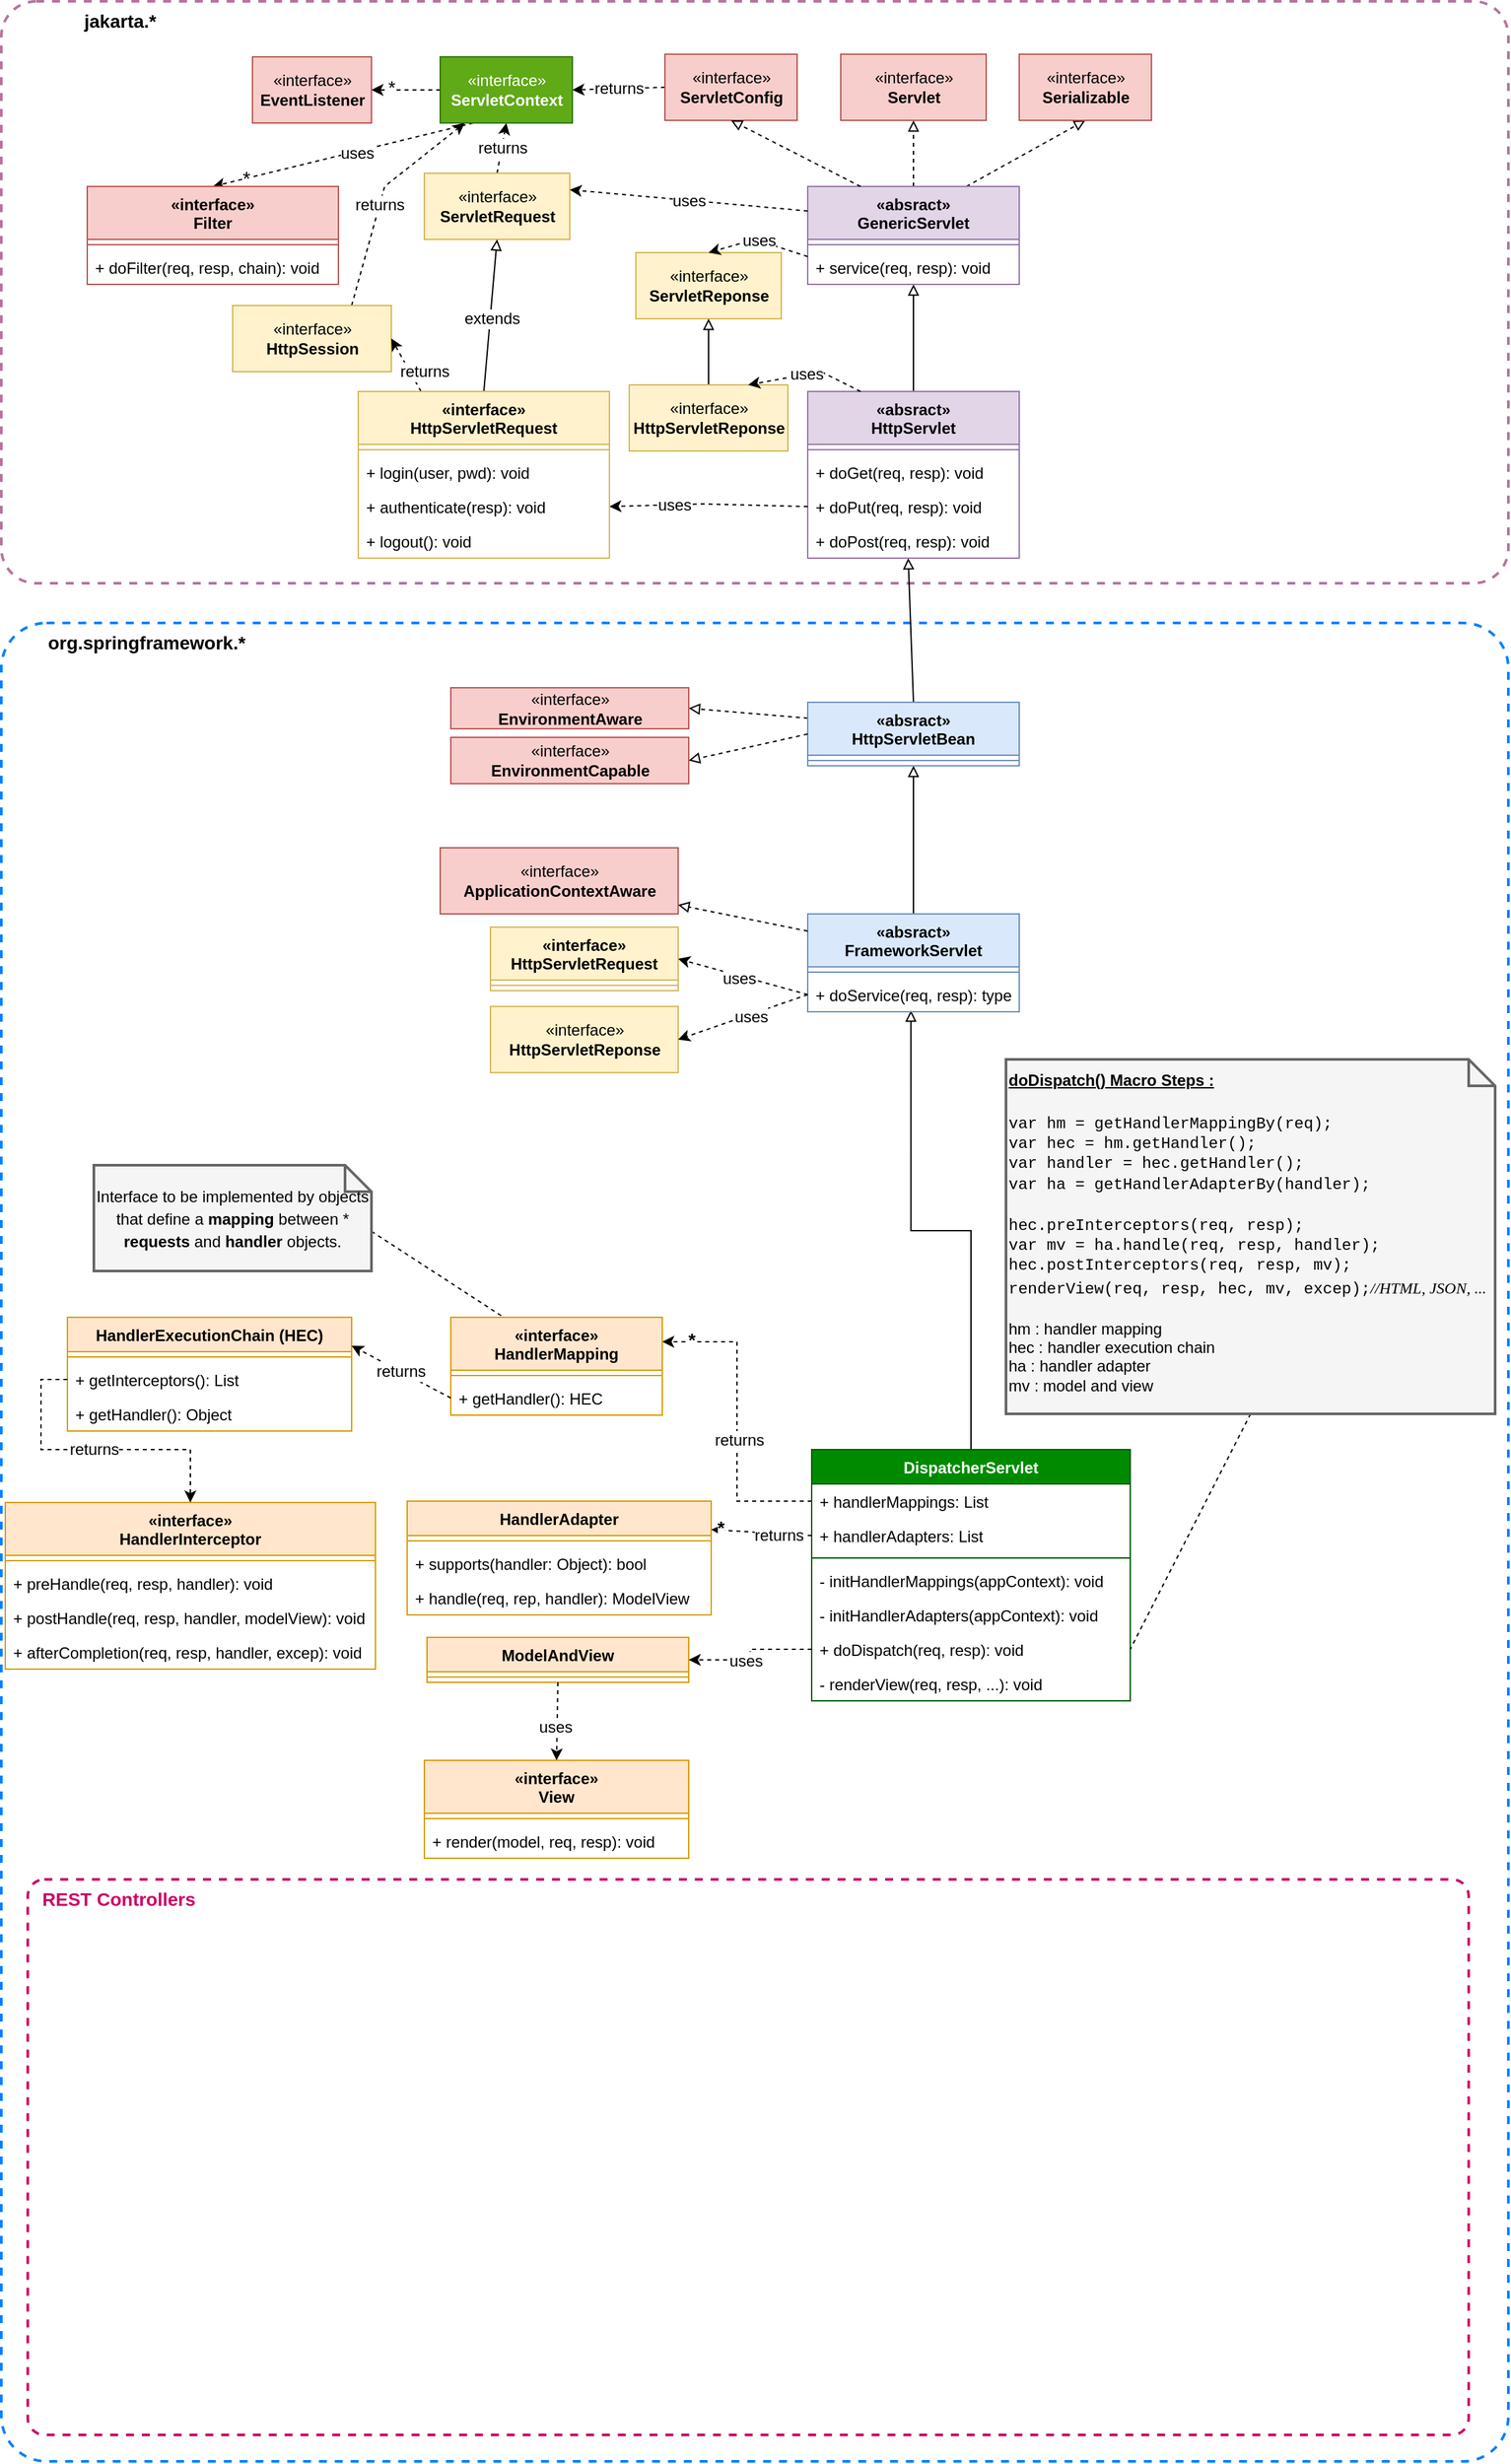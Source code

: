 <mxfile version="20.5.3" type="embed"><diagram id="JSrcArIyG3kDKEfSRT3X" name="Page-1"><mxGraphModel dx="864" dy="543" grid="1" gridSize="10" guides="1" tooltips="1" connect="1" arrows="1" fold="1" page="1" pageScale="1" pageWidth="1200" pageHeight="1920" math="0" shadow="0"><root><mxCell id="0"/><mxCell id="1" parent="0"/><mxCell id="39" value="" style="rounded=1;whiteSpace=wrap;html=1;fillColor=none;dashed=1;strokeWidth=2;strokeColor=#007FFF;arcSize=3;" parent="1" vertex="1"><mxGeometry x="40" y="510" width="1140" height="1390" as="geometry"/></mxCell><mxCell id="146" value="" style="rounded=1;whiteSpace=wrap;html=1;fillColor=none;dashed=1;strokeWidth=2;strokeColor=#CC0066;arcSize=3;" vertex="1" parent="1"><mxGeometry x="60" y="1460" width="1090" height="420" as="geometry"/></mxCell><mxCell id="40" value="" style="rounded=1;whiteSpace=wrap;html=1;fillColor=none;dashed=1;strokeWidth=2;strokeColor=#B5739D;arcSize=6;" parent="1" vertex="1"><mxGeometry x="40" y="40" width="1140" height="440" as="geometry"/></mxCell><mxCell id="29" style="rounded=0;orthogonalLoop=1;jettySize=auto;html=1;exitX=0.5;exitY=0;exitDx=0;exitDy=0;entryX=0.488;entryY=0.962;entryDx=0;entryDy=0;entryPerimeter=0;endArrow=block;endFill=0;edgeStyle=orthogonalEdgeStyle;" parent="1" source="2" target="9" edge="1"><mxGeometry relative="1" as="geometry"/></mxCell><mxCell id="101" style="rounded=0;orthogonalLoop=1;jettySize=auto;html=1;exitX=0;exitY=0.5;exitDx=0;exitDy=0;entryX=1;entryY=0.25;entryDx=0;entryDy=0;edgeStyle=orthogonalEdgeStyle;dashed=1;" edge="1" parent="1" source="127" target="111"><mxGeometry relative="1" as="geometry"/></mxCell><mxCell id="102" value="&lt;b&gt;&lt;font style=&quot;font-size: 14px;&quot;&gt;*&lt;/font&gt;&lt;/b&gt;" style="edgeLabel;html=1;align=center;verticalAlign=middle;resizable=0;points=[];" vertex="1" connectable="0" parent="101"><mxGeometry x="0.813" y="-2" relative="1" as="geometry"><mxPoint as="offset"/></mxGeometry></mxCell><mxCell id="130" value="&lt;font face=&quot;Helvetica&quot;&gt;returns&lt;/font&gt;" style="edgeLabel;html=1;align=center;verticalAlign=middle;resizable=0;points=[];fontSize=12;fontFamily=Courier New;fontColor=#000000;" vertex="1" connectable="0" parent="101"><mxGeometry x="-0.112" relative="1" as="geometry"><mxPoint x="1" y="1" as="offset"/></mxGeometry></mxCell><mxCell id="2" value="DispatcherServlet" style="swimlane;fontStyle=1;align=center;verticalAlign=top;childLayout=stackLayout;horizontal=1;startSize=26;horizontalStack=0;resizeParent=1;resizeParentMax=0;resizeLast=0;collapsible=1;marginBottom=0;fillColor=#008a00;strokeColor=#005700;fontColor=#ffffff;" parent="1" vertex="1"><mxGeometry x="653" y="1135" width="241" height="190" as="geometry"/></mxCell><mxCell id="127" value="+ handlerMappings: List" style="text;strokeColor=none;fillColor=none;align=left;verticalAlign=top;spacingLeft=4;spacingRight=4;overflow=hidden;rotatable=0;points=[[0,0.5],[1,0.5]];portConstraint=eastwest;fontFamily=Helvetica;fontSize=12;fontColor=#000000;" vertex="1" parent="2"><mxGeometry y="26" width="241" height="26" as="geometry"/></mxCell><mxCell id="128" value="+ handlerAdapters: List" style="text;strokeColor=none;fillColor=none;align=left;verticalAlign=top;spacingLeft=4;spacingRight=4;overflow=hidden;rotatable=0;points=[[0,0.5],[1,0.5]];portConstraint=eastwest;fontFamily=Helvetica;fontSize=12;fontColor=#000000;" vertex="1" parent="2"><mxGeometry y="52" width="241" height="26" as="geometry"/></mxCell><mxCell id="4" value="" style="line;strokeWidth=1;fillColor=none;align=left;verticalAlign=middle;spacingTop=-1;spacingLeft=3;spacingRight=3;rotatable=0;labelPosition=right;points=[];portConstraint=eastwest;strokeColor=inherit;" parent="2" vertex="1"><mxGeometry y="78" width="241" height="8" as="geometry"/></mxCell><mxCell id="141" value="- initHandlerMappings(appContext): void" style="text;strokeColor=none;fillColor=none;align=left;verticalAlign=top;spacingLeft=4;spacingRight=4;overflow=hidden;rotatable=0;points=[[0,0.5],[1,0.5]];portConstraint=eastwest;" vertex="1" parent="2"><mxGeometry y="86" width="241" height="26" as="geometry"/></mxCell><mxCell id="142" value="- initHandlerAdapters(appContext): void" style="text;strokeColor=none;fillColor=none;align=left;verticalAlign=top;spacingLeft=4;spacingRight=4;overflow=hidden;rotatable=0;points=[[0,0.5],[1,0.5]];portConstraint=eastwest;" vertex="1" parent="2"><mxGeometry y="112" width="241" height="26" as="geometry"/></mxCell><mxCell id="5" value="+ doDispatch(req, resp): void" style="text;strokeColor=none;fillColor=none;align=left;verticalAlign=top;spacingLeft=4;spacingRight=4;overflow=hidden;rotatable=0;points=[[0,0.5],[1,0.5]];portConstraint=eastwest;" parent="2" vertex="1"><mxGeometry y="138" width="241" height="26" as="geometry"/></mxCell><mxCell id="145" value="- renderView(req, resp, ...): void" style="text;strokeColor=none;fillColor=none;align=left;verticalAlign=top;spacingLeft=4;spacingRight=4;overflow=hidden;rotatable=0;points=[[0,0.5],[1,0.5]];portConstraint=eastwest;" vertex="1" parent="2"><mxGeometry y="164" width="241" height="26" as="geometry"/></mxCell><mxCell id="30" style="edgeStyle=none;rounded=0;orthogonalLoop=1;jettySize=auto;html=1;exitX=0.5;exitY=0;exitDx=0;exitDy=0;entryX=0.5;entryY=1;entryDx=0;entryDy=0;endArrow=block;endFill=0;" parent="1" source="6" target="10" edge="1"><mxGeometry relative="1" as="geometry"><mxPoint x="730" y="627.988" as="targetPoint"/></mxGeometry></mxCell><mxCell id="6" value="«absract»&#10;FrameworkServlet" style="swimlane;fontStyle=1;align=center;verticalAlign=top;childLayout=stackLayout;horizontal=1;startSize=40;horizontalStack=0;resizeParent=1;resizeParentMax=0;resizeLast=0;collapsible=1;marginBottom=0;fillColor=#dae8fc;strokeColor=#6c8ebf;" parent="1" vertex="1"><mxGeometry x="650" y="730" width="160" height="74" as="geometry"/></mxCell><mxCell id="8" value="" style="line;strokeWidth=1;fillColor=none;align=left;verticalAlign=middle;spacingTop=-1;spacingLeft=3;spacingRight=3;rotatable=0;labelPosition=right;points=[];portConstraint=eastwest;strokeColor=inherit;" parent="6" vertex="1"><mxGeometry y="40" width="160" height="8" as="geometry"/></mxCell><mxCell id="9" value="+ doService(req, resp): type" style="text;strokeColor=none;fillColor=none;align=left;verticalAlign=top;spacingLeft=4;spacingRight=4;overflow=hidden;rotatable=0;points=[[0,0.5],[1,0.5]];portConstraint=eastwest;" parent="6" vertex="1"><mxGeometry y="48" width="160" height="26" as="geometry"/></mxCell><mxCell id="31" style="edgeStyle=none;rounded=0;orthogonalLoop=1;jettySize=auto;html=1;exitX=0.5;exitY=0;exitDx=0;exitDy=0;entryX=0.475;entryY=1;entryDx=0;entryDy=0;entryPerimeter=0;endArrow=block;endFill=0;" parent="1" source="10" target="59" edge="1"><mxGeometry relative="1" as="geometry"/></mxCell><mxCell id="36" style="edgeStyle=none;rounded=0;orthogonalLoop=1;jettySize=auto;html=1;exitX=0;exitY=0.25;exitDx=0;exitDy=0;entryX=1;entryY=0.5;entryDx=0;entryDy=0;dashed=1;endArrow=block;endFill=0;" parent="1" source="10" target="20" edge="1"><mxGeometry relative="1" as="geometry"/></mxCell><mxCell id="10" value="«absract»&#10;HttpServletBean" style="swimlane;fontStyle=1;align=center;verticalAlign=top;childLayout=stackLayout;horizontal=1;startSize=40;horizontalStack=0;resizeParent=1;resizeParentMax=0;resizeLast=0;collapsible=1;marginBottom=0;fillColor=#dae8fc;strokeColor=#6c8ebf;" parent="1" vertex="1"><mxGeometry x="650" y="570" width="160" height="48" as="geometry"/></mxCell><mxCell id="12" value="" style="line;strokeWidth=1;fillColor=none;align=left;verticalAlign=middle;spacingTop=-1;spacingLeft=3;spacingRight=3;rotatable=0;labelPosition=right;points=[];portConstraint=eastwest;strokeColor=inherit;" parent="10" vertex="1"><mxGeometry y="40" width="160" height="8" as="geometry"/></mxCell><mxCell id="14" value="«interface»&lt;br&gt;&lt;b&gt;ApplicationContextAware&lt;/b&gt;" style="html=1;fillColor=#f8cecc;strokeColor=#b85450;" parent="1" vertex="1"><mxGeometry x="372" y="680" width="180" height="50" as="geometry"/></mxCell><mxCell id="32" style="edgeStyle=none;rounded=0;orthogonalLoop=1;jettySize=auto;html=1;exitX=0.5;exitY=0;exitDx=0;exitDy=0;endArrow=block;endFill=0;" parent="1" source="15" target="25" edge="1"><mxGeometry relative="1" as="geometry"/></mxCell><mxCell id="15" value="«absract»&#10;HttpServlet" style="swimlane;fontStyle=1;align=center;verticalAlign=top;childLayout=stackLayout;horizontal=1;startSize=40;horizontalStack=0;resizeParent=1;resizeParentMax=0;resizeLast=0;collapsible=1;marginBottom=0;fillColor=#e1d5e7;strokeColor=#9673a6;" parent="1" vertex="1"><mxGeometry x="650" y="335" width="160" height="126" as="geometry"/></mxCell><mxCell id="17" value="" style="line;strokeWidth=1;fillColor=none;align=left;verticalAlign=middle;spacingTop=-1;spacingLeft=3;spacingRight=3;rotatable=0;labelPosition=right;points=[];portConstraint=eastwest;strokeColor=inherit;" parent="15" vertex="1"><mxGeometry y="40" width="160" height="8" as="geometry"/></mxCell><mxCell id="58" value="+ doGet(req, resp): void" style="text;strokeColor=none;fillColor=none;align=left;verticalAlign=top;spacingLeft=4;spacingRight=4;overflow=hidden;rotatable=0;points=[[0,0.5],[1,0.5]];portConstraint=eastwest;" parent="15" vertex="1"><mxGeometry y="48" width="160" height="26" as="geometry"/></mxCell><mxCell id="18" value="+ doPut(req, resp): void" style="text;strokeColor=none;fillColor=none;align=left;verticalAlign=top;spacingLeft=4;spacingRight=4;overflow=hidden;rotatable=0;points=[[0,0.5],[1,0.5]];portConstraint=eastwest;" parent="15" vertex="1"><mxGeometry y="74" width="160" height="26" as="geometry"/></mxCell><mxCell id="59" value="+ doPost(req, resp): void" style="text;strokeColor=none;fillColor=none;align=left;verticalAlign=top;spacingLeft=4;spacingRight=4;overflow=hidden;rotatable=0;points=[[0,0.5],[1,0.5]];portConstraint=eastwest;" parent="15" vertex="1"><mxGeometry y="100" width="160" height="26" as="geometry"/></mxCell><mxCell id="19" value="«interface»&lt;br&gt;&lt;b&gt;EnvironmentCapable&lt;/b&gt;" style="html=1;fillColor=#f8cecc;strokeColor=#b85450;" parent="1" vertex="1"><mxGeometry x="380" y="596.5" width="180" height="35" as="geometry"/></mxCell><mxCell id="20" value="«interface»&lt;br&gt;&lt;b&gt;EnvironmentAware&lt;/b&gt;" style="html=1;fillColor=#f8cecc;strokeColor=#b85450;" parent="1" vertex="1"><mxGeometry x="380" y="559" width="180" height="31" as="geometry"/></mxCell><mxCell id="33" style="edgeStyle=none;rounded=0;orthogonalLoop=1;jettySize=auto;html=1;exitX=0.5;exitY=0;exitDx=0;exitDy=0;entryX=0.5;entryY=1;entryDx=0;entryDy=0;endArrow=block;endFill=0;dashed=1;" parent="1" source="22" target="26" edge="1"><mxGeometry relative="1" as="geometry"/></mxCell><mxCell id="34" style="edgeStyle=none;rounded=0;orthogonalLoop=1;jettySize=auto;html=1;exitX=0.75;exitY=0;exitDx=0;exitDy=0;entryX=0.5;entryY=1;entryDx=0;entryDy=0;dashed=1;endArrow=block;endFill=0;" parent="1" source="22" target="28" edge="1"><mxGeometry relative="1" as="geometry"/></mxCell><mxCell id="22" value="«absract»&#10;GenericServlet" style="swimlane;fontStyle=1;align=center;verticalAlign=top;childLayout=stackLayout;horizontal=1;startSize=40;horizontalStack=0;resizeParent=1;resizeParentMax=0;resizeLast=0;collapsible=1;marginBottom=0;fillColor=#e1d5e7;strokeColor=#9673a6;" parent="1" vertex="1"><mxGeometry x="650" y="180" width="160" height="74" as="geometry"/></mxCell><mxCell id="24" value="" style="line;strokeWidth=1;fillColor=none;align=left;verticalAlign=middle;spacingTop=-1;spacingLeft=3;spacingRight=3;rotatable=0;labelPosition=right;points=[];portConstraint=eastwest;strokeColor=inherit;" parent="22" vertex="1"><mxGeometry y="40" width="160" height="8" as="geometry"/></mxCell><mxCell id="25" value="+ service(req, resp): void" style="text;strokeColor=none;fillColor=none;align=left;verticalAlign=top;spacingLeft=4;spacingRight=4;overflow=hidden;rotatable=0;points=[[0,0.5],[1,0.5]];portConstraint=eastwest;" parent="22" vertex="1"><mxGeometry y="48" width="160" height="26" as="geometry"/></mxCell><mxCell id="26" value="«interface»&lt;br&gt;&lt;b&gt;Servlet&lt;/b&gt;" style="html=1;fillColor=#f8cecc;strokeColor=#b85450;" parent="1" vertex="1"><mxGeometry x="675" y="80" width="110" height="50" as="geometry"/></mxCell><mxCell id="61" value="returns" style="edgeStyle=none;rounded=0;orthogonalLoop=1;jettySize=auto;html=1;exitX=0;exitY=0.5;exitDx=0;exitDy=0;entryX=1;entryY=0.5;entryDx=0;entryDy=0;dashed=1;fontSize=12;endArrow=classic;endFill=1;" parent="1" source="27" target="60" edge="1"><mxGeometry relative="1" as="geometry"/></mxCell><mxCell id="27" value="«interface»&lt;br&gt;&lt;b&gt;ServletConfig&lt;/b&gt;" style="html=1;fillColor=#f8cecc;strokeColor=#b85450;" parent="1" vertex="1"><mxGeometry x="542" y="80" width="100" height="50" as="geometry"/></mxCell><mxCell id="28" value="«interface»&lt;br&gt;&lt;b&gt;Serializable&lt;/b&gt;" style="html=1;fillColor=#f8cecc;strokeColor=#b85450;" parent="1" vertex="1"><mxGeometry x="810" y="80" width="100" height="50" as="geometry"/></mxCell><mxCell id="35" style="edgeStyle=none;rounded=0;orthogonalLoop=1;jettySize=auto;html=1;exitX=0.25;exitY=0;exitDx=0;exitDy=0;entryX=0.5;entryY=1;entryDx=0;entryDy=0;dashed=1;endArrow=block;endFill=0;" parent="1" source="22" target="27" edge="1"><mxGeometry relative="1" as="geometry"/></mxCell><mxCell id="37" style="edgeStyle=none;rounded=0;orthogonalLoop=1;jettySize=auto;html=1;exitX=0;exitY=0.5;exitDx=0;exitDy=0;entryX=1;entryY=0.5;entryDx=0;entryDy=0;dashed=1;endArrow=block;endFill=0;" parent="1" source="10" target="19" edge="1"><mxGeometry relative="1" as="geometry"><mxPoint x="650" y="614" as="sourcePoint"/></mxGeometry></mxCell><mxCell id="38" style="edgeStyle=none;rounded=0;orthogonalLoop=1;jettySize=auto;html=1;exitX=0;exitY=0.5;exitDx=0;exitDy=0;dashed=1;endArrow=block;endFill=0;" parent="1" target="14" edge="1"><mxGeometry relative="1" as="geometry"><mxPoint x="650" y="743" as="sourcePoint"/></mxGeometry></mxCell><mxCell id="41" value="jakarta.*" style="text;html=1;strokeColor=none;fillColor=none;align=center;verticalAlign=middle;whiteSpace=wrap;rounded=0;dashed=1;strokeWidth=2;fontStyle=1;fontSize=14;" parent="1" vertex="1"><mxGeometry x="90" y="40" width="80" height="30" as="geometry"/></mxCell><mxCell id="42" value="org.springframework.*" style="text;html=1;strokeColor=none;fillColor=none;align=center;verticalAlign=middle;whiteSpace=wrap;rounded=0;dashed=1;strokeWidth=2;fontStyle=1;fontSize=14;" parent="1" vertex="1"><mxGeometry x="60" y="510" width="180" height="30" as="geometry"/></mxCell><mxCell id="62" value="returns" style="edgeStyle=none;rounded=0;orthogonalLoop=1;jettySize=auto;html=1;exitX=0.5;exitY=0;exitDx=0;exitDy=0;entryX=0.5;entryY=1;entryDx=0;entryDy=0;dashed=1;fontSize=12;endArrow=classic;endFill=1;" parent="1" source="44" target="60" edge="1"><mxGeometry relative="1" as="geometry"/></mxCell><mxCell id="44" value="«interface»&lt;br&gt;&lt;b&gt;ServletRequest&lt;/b&gt;" style="html=1;fillColor=#fff2cc;strokeColor=#d6b656;" parent="1" vertex="1"><mxGeometry x="360" y="170" width="110" height="50" as="geometry"/></mxCell><mxCell id="45" value="«interface»&lt;br&gt;&lt;b&gt;ServletReponse&lt;/b&gt;" style="html=1;fillColor=#fff2cc;strokeColor=#d6b656;" parent="1" vertex="1"><mxGeometry x="520" y="230" width="110" height="50" as="geometry"/></mxCell><mxCell id="49" style="edgeStyle=none;rounded=0;orthogonalLoop=1;jettySize=auto;html=1;entryX=0.5;entryY=1;entryDx=0;entryDy=0;fontSize=14;endArrow=block;endFill=0;exitX=0.5;exitY=0;exitDx=0;exitDy=0;" parent="1" source="75" target="44" edge="1"><mxGeometry relative="1" as="geometry"/></mxCell><mxCell id="55" value="extends" style="edgeLabel;html=1;align=center;verticalAlign=middle;resizable=0;points=[];fontSize=12;" parent="49" vertex="1" connectable="0"><mxGeometry x="-0.037" y="-1" relative="1" as="geometry"><mxPoint as="offset"/></mxGeometry></mxCell><mxCell id="48" style="edgeStyle=none;rounded=0;orthogonalLoop=1;jettySize=auto;html=1;entryX=0.5;entryY=1;entryDx=0;entryDy=0;fontSize=14;endArrow=block;endFill=0;" parent="1" source="47" target="45" edge="1"><mxGeometry relative="1" as="geometry"/></mxCell><mxCell id="47" value="«interface»&lt;br&gt;&lt;b&gt;HttpServletReponse&lt;/b&gt;" style="html=1;fillColor=#fff2cc;strokeColor=#d6b656;" parent="1" vertex="1"><mxGeometry x="515" y="330" width="120" height="50" as="geometry"/></mxCell><mxCell id="50" value="&lt;font style=&quot;font-size: 12px;&quot;&gt;uses&lt;/font&gt;" style="edgeStyle=none;rounded=0;orthogonalLoop=1;jettySize=auto;html=1;exitX=0;exitY=0.25;exitDx=0;exitDy=0;entryX=1;entryY=0.25;entryDx=0;entryDy=0;fontSize=14;endArrow=classic;endFill=1;dashed=1;" parent="1" source="22" target="44" edge="1"><mxGeometry relative="1" as="geometry"/></mxCell><mxCell id="51" value="uses" style="edgeStyle=none;rounded=0;orthogonalLoop=1;jettySize=auto;html=1;exitX=0;exitY=0.5;exitDx=0;exitDy=0;entryX=0.5;entryY=0;entryDx=0;entryDy=0;dashed=1;fontSize=12;endArrow=classic;endFill=1;" parent="1" target="45" edge="1"><mxGeometry relative="1" as="geometry"><mxPoint x="650" y="233" as="sourcePoint"/><Array as="points"><mxPoint x="610" y="220"/></Array></mxGeometry></mxCell><mxCell id="52" value="uses" style="edgeStyle=none;rounded=0;orthogonalLoop=1;jettySize=auto;html=1;exitX=0.25;exitY=0;exitDx=0;exitDy=0;entryX=0.75;entryY=0;entryDx=0;entryDy=0;dashed=1;fontSize=12;endArrow=classic;endFill=1;" parent="1" source="15" target="47" edge="1"><mxGeometry relative="1" as="geometry"><Array as="points"><mxPoint x="660" y="320"/></Array></mxGeometry></mxCell><mxCell id="53" style="edgeStyle=none;rounded=0;orthogonalLoop=1;jettySize=auto;html=1;exitX=0;exitY=0.5;exitDx=0;exitDy=0;entryX=1;entryY=0.5;entryDx=0;entryDy=0;dashed=1;fontSize=12;endArrow=classic;endFill=1;" parent="1" source="18" target="77" edge="1"><mxGeometry relative="1" as="geometry"><Array as="points"><mxPoint x="570" y="420"/></Array></mxGeometry></mxCell><mxCell id="54" value="uses" style="edgeLabel;html=1;align=center;verticalAlign=middle;resizable=0;points=[];fontSize=12;" parent="53" vertex="1" connectable="0"><mxGeometry x="0.352" relative="1" as="geometry"><mxPoint as="offset"/></mxGeometry></mxCell><mxCell id="64" style="edgeStyle=none;rounded=0;orthogonalLoop=1;jettySize=auto;html=1;exitX=0;exitY=0.5;exitDx=0;exitDy=0;entryX=1;entryY=0.5;entryDx=0;entryDy=0;dashed=1;fontSize=12;endArrow=classic;endFill=1;" parent="1" source="60" target="63" edge="1"><mxGeometry relative="1" as="geometry"/></mxCell><mxCell id="69" value="*" style="edgeLabel;html=1;align=center;verticalAlign=middle;resizable=0;points=[];fontSize=14;" parent="64" vertex="1" connectable="0"><mxGeometry x="-0.115" y="-1" relative="1" as="geometry"><mxPoint x="-14" y="-1" as="offset"/></mxGeometry></mxCell><mxCell id="68" style="edgeStyle=none;rounded=0;orthogonalLoop=1;jettySize=auto;html=1;exitX=0.25;exitY=1;exitDx=0;exitDy=0;entryX=0.5;entryY=0;entryDx=0;entryDy=0;dashed=1;fontSize=12;endArrow=classic;endFill=1;" parent="1" source="60" target="65" edge="1"><mxGeometry relative="1" as="geometry"/></mxCell><mxCell id="70" value="uses" style="edgeLabel;html=1;align=center;verticalAlign=middle;resizable=0;points=[];fontSize=12;" parent="68" vertex="1" connectable="0"><mxGeometry x="-0.102" y="2" relative="1" as="geometry"><mxPoint y="-1" as="offset"/></mxGeometry></mxCell><mxCell id="71" value="*" style="edgeLabel;html=1;align=center;verticalAlign=middle;resizable=0;points=[];fontSize=15;" parent="68" vertex="1" connectable="0"><mxGeometry x="0.75" y="-1" relative="1" as="geometry"><mxPoint as="offset"/></mxGeometry></mxCell><mxCell id="60" value="«interface»&lt;br&gt;&lt;b&gt;ServletContext&lt;/b&gt;" style="html=1;fillColor=#60a917;strokeColor=#2D7600;fontColor=#ffffff;" parent="1" vertex="1"><mxGeometry x="372" y="82" width="100" height="50" as="geometry"/></mxCell><mxCell id="63" value="«interface»&lt;br&gt;&lt;b&gt;EventListener&lt;/b&gt;" style="html=1;fillColor=#f8cecc;strokeColor=#b85450;" parent="1" vertex="1"><mxGeometry x="230" y="82" width="90" height="50" as="geometry"/></mxCell><mxCell id="65" value="«interface»&#10;Filter" style="swimlane;fontStyle=1;align=center;verticalAlign=top;childLayout=stackLayout;horizontal=1;startSize=40;horizontalStack=0;resizeParent=1;resizeParentMax=0;resizeLast=0;collapsible=1;marginBottom=0;fillColor=#f8cecc;strokeColor=#b85450;" parent="1" vertex="1"><mxGeometry x="105" y="180" width="190" height="74" as="geometry"/></mxCell><mxCell id="66" value="" style="line;strokeWidth=1;fillColor=none;align=left;verticalAlign=middle;spacingTop=-1;spacingLeft=3;spacingRight=3;rotatable=0;labelPosition=right;points=[];portConstraint=eastwest;strokeColor=inherit;" parent="65" vertex="1"><mxGeometry y="40" width="190" height="8" as="geometry"/></mxCell><mxCell id="67" value="+ doFilter(req, resp, chain): void" style="text;strokeColor=none;fillColor=none;align=left;verticalAlign=top;spacingLeft=4;spacingRight=4;overflow=hidden;rotatable=0;points=[[0,0.5],[1,0.5]];portConstraint=eastwest;" parent="65" vertex="1"><mxGeometry y="48" width="190" height="26" as="geometry"/></mxCell><mxCell id="81" style="edgeStyle=none;rounded=0;orthogonalLoop=1;jettySize=auto;html=1;exitX=0.75;exitY=0;exitDx=0;exitDy=0;dashed=1;fontSize=12;endArrow=classic;endFill=1;" parent="1" source="73" target="60" edge="1"><mxGeometry relative="1" as="geometry"><Array as="points"><mxPoint x="330" y="180"/></Array></mxGeometry></mxCell><mxCell id="82" value="returns" style="edgeLabel;html=1;align=center;verticalAlign=middle;resizable=0;points=[];fontSize=12;" parent="81" vertex="1" connectable="0"><mxGeometry x="-0.076" relative="1" as="geometry"><mxPoint as="offset"/></mxGeometry></mxCell><mxCell id="73" value="«interface»&lt;br&gt;&lt;b&gt;HttpSession&lt;/b&gt;" style="html=1;fillColor=#fff2cc;strokeColor=#d6b656;" parent="1" vertex="1"><mxGeometry x="215" y="270" width="120" height="50" as="geometry"/></mxCell><mxCell id="80" style="edgeStyle=none;rounded=0;orthogonalLoop=1;jettySize=auto;html=1;exitX=0.25;exitY=0;exitDx=0;exitDy=0;entryX=1;entryY=0.5;entryDx=0;entryDy=0;dashed=1;fontSize=12;endArrow=classic;endFill=1;" parent="1" source="75" target="73" edge="1"><mxGeometry relative="1" as="geometry"/></mxCell><mxCell id="83" value="returns" style="edgeLabel;html=1;align=center;verticalAlign=middle;resizable=0;points=[];fontSize=12;" parent="80" vertex="1" connectable="0"><mxGeometry x="-0.092" relative="1" as="geometry"><mxPoint x="13" y="3" as="offset"/></mxGeometry></mxCell><mxCell id="75" value="«interface»&#10;HttpServletRequest" style="swimlane;fontStyle=1;align=center;verticalAlign=top;childLayout=stackLayout;horizontal=1;startSize=40;horizontalStack=0;resizeParent=1;resizeParentMax=0;resizeLast=0;collapsible=1;marginBottom=0;fillColor=#fff2cc;strokeColor=#d6b656;" parent="1" vertex="1"><mxGeometry x="310" y="335" width="190" height="126" as="geometry"/></mxCell><mxCell id="76" value="" style="line;strokeWidth=1;fillColor=none;align=left;verticalAlign=middle;spacingTop=-1;spacingLeft=3;spacingRight=3;rotatable=0;labelPosition=right;points=[];portConstraint=eastwest;strokeColor=inherit;" parent="75" vertex="1"><mxGeometry y="40" width="190" height="8" as="geometry"/></mxCell><mxCell id="78" value="+ login(user, pwd): void" style="text;strokeColor=none;fillColor=none;align=left;verticalAlign=top;spacingLeft=4;spacingRight=4;overflow=hidden;rotatable=0;points=[[0,0.5],[1,0.5]];portConstraint=eastwest;" parent="75" vertex="1"><mxGeometry y="48" width="190" height="26" as="geometry"/></mxCell><mxCell id="77" value="+ authenticate(resp): void" style="text;strokeColor=none;fillColor=none;align=left;verticalAlign=top;spacingLeft=4;spacingRight=4;overflow=hidden;rotatable=0;points=[[0,0.5],[1,0.5]];portConstraint=eastwest;" parent="75" vertex="1"><mxGeometry y="74" width="190" height="26" as="geometry"/></mxCell><mxCell id="79" value="+ logout(): void" style="text;strokeColor=none;fillColor=none;align=left;verticalAlign=top;spacingLeft=4;spacingRight=4;overflow=hidden;rotatable=0;points=[[0,0.5],[1,0.5]];portConstraint=eastwest;" parent="75" vertex="1"><mxGeometry y="100" width="190" height="26" as="geometry"/></mxCell><mxCell id="84" value="«interface»&lt;br&gt;&lt;b&gt;HttpServletReponse&lt;/b&gt;" style="html=1;fillColor=#fff2cc;strokeColor=#d6b656;" parent="1" vertex="1"><mxGeometry x="410" y="800" width="142" height="50" as="geometry"/></mxCell><mxCell id="85" value="«interface»&#10;HttpServletRequest" style="swimlane;fontStyle=1;align=center;verticalAlign=top;childLayout=stackLayout;horizontal=1;startSize=40;horizontalStack=0;resizeParent=1;resizeParentMax=0;resizeLast=0;collapsible=1;marginBottom=0;fillColor=#fff2cc;strokeColor=#d6b656;" parent="1" vertex="1"><mxGeometry x="410" y="740" width="142" height="48" as="geometry"/></mxCell><mxCell id="86" value="" style="line;strokeWidth=1;fillColor=none;align=left;verticalAlign=middle;spacingTop=-1;spacingLeft=3;spacingRight=3;rotatable=0;labelPosition=right;points=[];portConstraint=eastwest;strokeColor=inherit;" parent="85" vertex="1"><mxGeometry y="40" width="142" height="8" as="geometry"/></mxCell><mxCell id="90" style="edgeStyle=none;rounded=0;orthogonalLoop=1;jettySize=auto;html=1;exitX=0;exitY=0.5;exitDx=0;exitDy=0;entryX=1;entryY=0.5;entryDx=0;entryDy=0;dashed=1;fontSize=15;endArrow=classic;endFill=1;" parent="1" source="9" target="85" edge="1"><mxGeometry relative="1" as="geometry"/></mxCell><mxCell id="92" value="&lt;font style=&quot;font-size: 12px;&quot;&gt;uses&lt;/font&gt;" style="edgeLabel;html=1;align=center;verticalAlign=middle;resizable=0;points=[];fontSize=15;" parent="90" vertex="1" connectable="0"><mxGeometry x="0.059" relative="1" as="geometry"><mxPoint as="offset"/></mxGeometry></mxCell><mxCell id="91" style="edgeStyle=none;rounded=0;orthogonalLoop=1;jettySize=auto;html=1;exitX=0;exitY=0.5;exitDx=0;exitDy=0;entryX=1;entryY=0.5;entryDx=0;entryDy=0;dashed=1;fontSize=15;endArrow=classic;endFill=1;" parent="1" source="9" target="84" edge="1"><mxGeometry relative="1" as="geometry"/></mxCell><mxCell id="93" value="uses" style="edgeLabel;html=1;align=center;verticalAlign=middle;resizable=0;points=[];fontSize=12;" parent="91" vertex="1" connectable="0"><mxGeometry x="-0.109" y="2" relative="1" as="geometry"><mxPoint as="offset"/></mxGeometry></mxCell><mxCell id="94" value="HandlerExecutionChain (HEC)" style="swimlane;fontStyle=1;align=center;verticalAlign=top;childLayout=stackLayout;horizontal=1;startSize=26;horizontalStack=0;resizeParent=1;resizeParentMax=0;resizeLast=0;collapsible=1;marginBottom=0;fillColor=#ffe6cc;strokeColor=#d79b00;" parent="1" vertex="1"><mxGeometry x="90" y="1035" width="215" height="86" as="geometry"/></mxCell><mxCell id="96" value="" style="line;strokeWidth=1;fillColor=none;align=left;verticalAlign=middle;spacingTop=-1;spacingLeft=3;spacingRight=3;rotatable=0;labelPosition=right;points=[];portConstraint=eastwest;strokeColor=inherit;" parent="94" vertex="1"><mxGeometry y="26" width="215" height="8" as="geometry"/></mxCell><mxCell id="97" value="+ getInterceptors(): List" style="text;strokeColor=none;fillColor=none;align=left;verticalAlign=top;spacingLeft=4;spacingRight=4;overflow=hidden;rotatable=0;points=[[0,0.5],[1,0.5]];portConstraint=eastwest;" parent="94" vertex="1"><mxGeometry y="34" width="215" height="26" as="geometry"/></mxCell><mxCell id="119" value="+ getHandler(): Object" style="text;strokeColor=none;fillColor=none;align=left;verticalAlign=top;spacingLeft=4;spacingRight=4;overflow=hidden;rotatable=0;points=[[0,0.5],[1,0.5]];portConstraint=eastwest;" vertex="1" parent="94"><mxGeometry y="60" width="215" height="26" as="geometry"/></mxCell><mxCell id="98" value="HandlerAdapter" style="swimlane;fontStyle=1;align=center;verticalAlign=top;childLayout=stackLayout;horizontal=1;startSize=26;horizontalStack=0;resizeParent=1;resizeParentMax=0;resizeLast=0;collapsible=1;marginBottom=0;fillColor=#ffe6cc;strokeColor=#d79b00;" parent="1" vertex="1"><mxGeometry x="347" y="1174" width="230" height="86" as="geometry"/></mxCell><mxCell id="99" value="" style="line;strokeWidth=1;fillColor=none;align=left;verticalAlign=middle;spacingTop=-1;spacingLeft=3;spacingRight=3;rotatable=0;labelPosition=right;points=[];portConstraint=eastwest;strokeColor=inherit;" parent="98" vertex="1"><mxGeometry y="26" width="230" height="8" as="geometry"/></mxCell><mxCell id="100" value="+ supports(handler: Object): bool" style="text;strokeColor=none;fillColor=none;align=left;verticalAlign=top;spacingLeft=4;spacingRight=4;overflow=hidden;rotatable=0;points=[[0,0.5],[1,0.5]];portConstraint=eastwest;" parent="98" vertex="1"><mxGeometry y="34" width="230" height="26" as="geometry"/></mxCell><mxCell id="144" value="+ handle(req, rep, handler): ModelView" style="text;strokeColor=none;fillColor=none;align=left;verticalAlign=top;spacingLeft=4;spacingRight=4;overflow=hidden;rotatable=0;points=[[0,0.5],[1,0.5]];portConstraint=eastwest;" vertex="1" parent="98"><mxGeometry y="60" width="230" height="26" as="geometry"/></mxCell><mxCell id="103" style="rounded=0;orthogonalLoop=1;jettySize=auto;html=1;exitX=0;exitY=0.5;exitDx=0;exitDy=0;entryX=1;entryY=0.25;entryDx=0;entryDy=0;dashed=1;" edge="1" parent="1" source="128" target="98"><mxGeometry relative="1" as="geometry"><mxPoint x="649" y="1025" as="sourcePoint"/><mxPoint x="420" y="969" as="targetPoint"/></mxGeometry></mxCell><mxCell id="104" value="&lt;b&gt;&lt;font style=&quot;font-size: 14px;&quot;&gt;*&lt;/font&gt;&lt;/b&gt;" style="edgeLabel;html=1;align=center;verticalAlign=middle;resizable=0;points=[];" vertex="1" connectable="0" parent="103"><mxGeometry x="0.813" y="-2" relative="1" as="geometry"><mxPoint as="offset"/></mxGeometry></mxCell><mxCell id="124" value="returns" style="edgeLabel;html=1;align=center;verticalAlign=middle;resizable=0;points=[];fontSize=12;fontColor=#000000;" vertex="1" connectable="0" parent="103"><mxGeometry x="-0.342" y="1" relative="1" as="geometry"><mxPoint as="offset"/></mxGeometry></mxCell><mxCell id="107" value="«interface»&#10;HandlerInterceptor" style="swimlane;fontStyle=1;align=center;verticalAlign=top;childLayout=stackLayout;horizontal=1;startSize=40;horizontalStack=0;resizeParent=1;resizeParentMax=0;resizeLast=0;collapsible=1;marginBottom=0;fillColor=#ffe6cc;strokeColor=#d79b00;" vertex="1" parent="1"><mxGeometry x="43" y="1175" width="280" height="126" as="geometry"/></mxCell><mxCell id="108" value="" style="line;strokeWidth=1;fillColor=none;align=left;verticalAlign=middle;spacingTop=-1;spacingLeft=3;spacingRight=3;rotatable=0;labelPosition=right;points=[];portConstraint=eastwest;strokeColor=inherit;" vertex="1" parent="107"><mxGeometry y="40" width="280" height="8" as="geometry"/></mxCell><mxCell id="109" value="+ preHandle(req, resp, handler): void" style="text;strokeColor=none;fillColor=none;align=left;verticalAlign=top;spacingLeft=4;spacingRight=4;overflow=hidden;rotatable=0;points=[[0,0.5],[1,0.5]];portConstraint=eastwest;" vertex="1" parent="107"><mxGeometry y="48" width="280" height="26" as="geometry"/></mxCell><mxCell id="121" value="+ postHandle(req, resp, handler, modelView): void" style="text;strokeColor=none;fillColor=none;align=left;verticalAlign=top;spacingLeft=4;spacingRight=4;overflow=hidden;rotatable=0;points=[[0,0.5],[1,0.5]];portConstraint=eastwest;" vertex="1" parent="107"><mxGeometry y="74" width="280" height="26" as="geometry"/></mxCell><mxCell id="122" value="+ afterCompletion(req, resp, handler, excep): void" style="text;strokeColor=none;fillColor=none;align=left;verticalAlign=top;spacingLeft=4;spacingRight=4;overflow=hidden;rotatable=0;points=[[0,0.5],[1,0.5]];portConstraint=eastwest;" vertex="1" parent="107"><mxGeometry y="100" width="280" height="26" as="geometry"/></mxCell><mxCell id="111" value="«interface»&#10;HandlerMapping" style="swimlane;fontStyle=1;align=center;verticalAlign=top;childLayout=stackLayout;horizontal=1;startSize=40;horizontalStack=0;resizeParent=1;resizeParentMax=0;resizeLast=0;collapsible=1;marginBottom=0;fillColor=#ffe6cc;strokeColor=#d79b00;" vertex="1" parent="1"><mxGeometry x="380" y="1035" width="160" height="74" as="geometry"/></mxCell><mxCell id="112" value="" style="line;strokeWidth=1;fillColor=none;align=left;verticalAlign=middle;spacingTop=-1;spacingLeft=3;spacingRight=3;rotatable=0;labelPosition=right;points=[];portConstraint=eastwest;strokeColor=inherit;" vertex="1" parent="111"><mxGeometry y="40" width="160" height="8" as="geometry"/></mxCell><mxCell id="113" value="+ getHandler(): HEC" style="text;strokeColor=none;fillColor=none;align=left;verticalAlign=top;spacingLeft=4;spacingRight=4;overflow=hidden;rotatable=0;points=[[0,0.5],[1,0.5]];portConstraint=eastwest;" vertex="1" parent="111"><mxGeometry y="48" width="160" height="26" as="geometry"/></mxCell><mxCell id="114" value="returns" style="edgeStyle=none;rounded=0;orthogonalLoop=1;jettySize=auto;html=1;exitX=0;exitY=0.5;exitDx=0;exitDy=0;entryX=1;entryY=0.25;entryDx=0;entryDy=0;fontSize=12;dashed=1;" edge="1" parent="1" source="113" target="94"><mxGeometry relative="1" as="geometry"><mxPoint x="205" y="800" as="sourcePoint"/><mxPoint x="225" y="893" as="targetPoint"/></mxGeometry></mxCell><mxCell id="117" style="edgeStyle=none;rounded=0;orthogonalLoop=1;jettySize=auto;html=1;exitX=0;exitY=0;exitDx=210;exitDy=50;exitPerimeter=0;entryX=0.25;entryY=0;entryDx=0;entryDy=0;dashed=1;fontSize=12;fontColor=#000000;endArrow=none;endFill=0;" edge="1" parent="1" source="116" target="111"><mxGeometry relative="1" as="geometry"/></mxCell><mxCell id="116" value="&lt;font color=&quot;#000000&quot; style=&quot;font-size: 12px;&quot;&gt;Interface to be implemented by objects that define a &lt;b&gt;mapping&lt;/b&gt; between * &lt;b&gt;requests&lt;/b&gt; and &lt;b&gt;handler&lt;/b&gt; objects.&lt;/font&gt;" style="shape=note;strokeWidth=2;fontSize=14;size=20;whiteSpace=wrap;html=1;fillColor=#f5f5f5;strokeColor=#666666;fontColor=#333333;" vertex="1" parent="1"><mxGeometry x="110" y="920" width="210" height="80" as="geometry"/></mxCell><mxCell id="120" value="returns" style="edgeStyle=orthogonalEdgeStyle;rounded=0;orthogonalLoop=1;jettySize=auto;html=1;exitX=0;exitY=0.5;exitDx=0;exitDy=0;entryX=0.5;entryY=0;entryDx=0;entryDy=0;fontSize=12;dashed=1;" edge="1" parent="1" source="97" target="107"><mxGeometry relative="1" as="geometry"><mxPoint x="260" y="1100" as="sourcePoint"/><mxPoint x="170" y="1107" as="targetPoint"/></mxGeometry></mxCell><mxCell id="126" style="rounded=0;orthogonalLoop=1;jettySize=auto;html=1;exitX=0.5;exitY=1;exitDx=0;exitDy=0;exitPerimeter=0;entryX=1;entryY=0.5;entryDx=0;entryDy=0;dashed=1;fontSize=12;fontColor=#000000;endArrow=none;endFill=0;" edge="1" parent="1" source="125" target="5"><mxGeometry relative="1" as="geometry"/></mxCell><mxCell id="125" value="&lt;div style=&quot;&quot;&gt;&lt;span style=&quot;font-size: 12px; color: rgb(0, 0, 0); background-color: initial;&quot;&gt;&lt;b&gt;&lt;u&gt;doDispatch() Macro Steps :&lt;/u&gt;&lt;/b&gt;&lt;/span&gt;&lt;/div&gt;&lt;div style=&quot;&quot;&gt;&lt;span style=&quot;font-size: 12px; color: rgb(0, 0, 0); background-color: initial;&quot;&gt;&lt;b&gt;&lt;u&gt;&lt;br&gt;&lt;/u&gt;&lt;/b&gt;&lt;/span&gt;&lt;/div&gt;&lt;div style=&quot;font-size: 12px;&quot;&gt;&lt;span style=&quot;background-color: initial; color: rgb(0, 0, 0); font-family: &amp;quot;Courier New&amp;quot;;&quot;&gt;var hm = getHandlerMappingBy(req);&lt;/span&gt;&lt;br&gt;&lt;/div&gt;&lt;div style=&quot;font-size: 12px;&quot;&gt;&lt;font style=&quot;font-size: 12px;&quot; face=&quot;Courier New&quot;&gt;&lt;font color=&quot;#000000&quot;&gt;var hec = hm.getHandler();&lt;/font&gt;&lt;/font&gt;&lt;/div&gt;&lt;div style=&quot;font-size: 12px;&quot;&gt;&lt;font style=&quot;font-size: 12px;&quot; face=&quot;Courier New&quot;&gt;&lt;font color=&quot;#000000&quot;&gt;var handler =&amp;nbsp;&lt;/font&gt;&lt;/font&gt;&lt;span style=&quot;color: rgb(0, 0, 0); font-family: &amp;quot;Courier New&amp;quot;;&quot;&gt;hec.getHandler();&lt;/span&gt;&lt;font style=&quot;font-size: 12px;&quot; face=&quot;Courier New&quot;&gt;&lt;font color=&quot;#000000&quot;&gt;&lt;br&gt;&lt;/font&gt;&lt;span style=&quot;color: rgb(0, 0, 0); background-color: initial;&quot;&gt;var ha = getHandlerAdapterBy(handler);&lt;/span&gt;&lt;/font&gt;&lt;br&gt;&lt;/div&gt;&lt;div style=&quot;font-size: 12px;&quot;&gt;&lt;font style=&quot;font-size: 12px;&quot; face=&quot;Courier New&quot;&gt;&lt;span style=&quot;color: rgb(0, 0, 0); background-color: initial;&quot;&gt;&lt;br&gt;&lt;/span&gt;&lt;/font&gt;&lt;/div&gt;&lt;div style=&quot;font-size: 12px;&quot;&gt;&lt;font style=&quot;font-size: 12px;&quot; face=&quot;Courier New&quot;&gt;&lt;span style=&quot;color: rgb(0, 0, 0); background-color: initial;&quot;&gt;hec.preInterceptors(req, resp);&lt;/span&gt;&lt;/font&gt;&lt;/div&gt;&lt;div style=&quot;font-size: 12px;&quot;&gt;&lt;font style=&quot;font-size: 12px;&quot; face=&quot;Courier New&quot;&gt;&lt;span style=&quot;color: rgb(0, 0, 0); background-color: initial;&quot;&gt;var mv = ha.handle(req, resp, handler);&amp;nbsp;&lt;/span&gt;&lt;/font&gt;&lt;/div&gt;&lt;div style=&quot;font-size: 12px;&quot;&gt;&lt;span style=&quot;color: rgb(0, 0, 0); font-family: &amp;quot;Courier New&amp;quot;;&quot;&gt;hec.postInterceptors(req, resp, mv);&lt;/span&gt;&lt;font style=&quot;font-size: 12px;&quot; face=&quot;Courier New&quot;&gt;&lt;span style=&quot;color: rgb(0, 0, 0); background-color: initial;&quot;&gt;&lt;br&gt;&lt;/span&gt;&lt;/font&gt;&lt;/div&gt;&lt;div style=&quot;&quot;&gt;&lt;font color=&quot;#000000&quot;&gt;&lt;span style=&quot;font-size: 12px;&quot;&gt;&lt;font face=&quot;Courier New&quot;&gt;renderView(req, resp, hec, mv, excep);&lt;/font&gt;&lt;i style=&quot;&quot;&gt;&lt;font face=&quot;Lucida Console&quot;&gt;//HTML, JSON, ...&lt;/font&gt;&lt;/i&gt;&lt;/span&gt;&lt;/font&gt;&lt;br&gt;&lt;/div&gt;&lt;div style=&quot;font-size: 12px;&quot;&gt;&lt;span style=&quot;color: rgb(0, 0, 0); font-family: &amp;quot;Courier New&amp;quot;;&quot;&gt;&lt;br&gt;&lt;/span&gt;&lt;/div&gt;&lt;div style=&quot;font-size: 12px;&quot;&gt;&lt;span style=&quot;color: rgb(0, 0, 0);&quot;&gt;hm : handler mapping&lt;/span&gt;&lt;/div&gt;&lt;div style=&quot;font-size: 12px;&quot;&gt;&lt;span style=&quot;color: rgb(0, 0, 0);&quot;&gt;hec : handler execution chain&lt;/span&gt;&lt;/div&gt;&lt;div style=&quot;font-size: 12px;&quot;&gt;&lt;span style=&quot;color: rgb(0, 0, 0);&quot;&gt;ha : handler adapter&lt;/span&gt;&lt;/div&gt;&lt;div style=&quot;font-size: 12px;&quot;&gt;&lt;span style=&quot;color: rgb(0, 0, 0);&quot;&gt;mv : model and view&lt;/span&gt;&lt;/div&gt;" style="shape=note;strokeWidth=2;fontSize=14;size=20;whiteSpace=wrap;html=1;fillColor=#f5f5f5;strokeColor=#666666;fontColor=#333333;align=left;verticalAlign=top;" vertex="1" parent="1"><mxGeometry x="800" y="840" width="370" height="268" as="geometry"/></mxCell><mxCell id="131" value="ModelAndView" style="swimlane;fontStyle=1;align=center;verticalAlign=top;childLayout=stackLayout;horizontal=1;startSize=26;horizontalStack=0;resizeParent=1;resizeParentMax=0;resizeLast=0;collapsible=1;marginBottom=0;fillColor=#ffe6cc;strokeColor=#d79b00;" vertex="1" parent="1"><mxGeometry x="362" y="1277" width="198" height="34" as="geometry"/></mxCell><mxCell id="132" value="" style="line;strokeWidth=1;fillColor=none;align=left;verticalAlign=middle;spacingTop=-1;spacingLeft=3;spacingRight=3;rotatable=0;labelPosition=right;points=[];portConstraint=eastwest;strokeColor=inherit;" vertex="1" parent="131"><mxGeometry y="26" width="198" height="8" as="geometry"/></mxCell><mxCell id="134" style="edgeStyle=orthogonalEdgeStyle;rounded=0;orthogonalLoop=1;jettySize=auto;html=1;exitX=0;exitY=0.5;exitDx=0;exitDy=0;entryX=1;entryY=0.5;entryDx=0;entryDy=0;dashed=1;fontFamily=Helvetica;fontSize=12;fontColor=#000000;endArrow=classic;endFill=1;" edge="1" parent="1" source="5" target="131"><mxGeometry relative="1" as="geometry"/></mxCell><mxCell id="135" value="uses" style="edgeLabel;html=1;align=center;verticalAlign=middle;resizable=0;points=[];fontSize=12;fontFamily=Helvetica;fontColor=#000000;" vertex="1" connectable="0" parent="134"><mxGeometry x="0.161" y="1" relative="1" as="geometry"><mxPoint as="offset"/></mxGeometry></mxCell><mxCell id="136" value="«interface»&#10;View" style="swimlane;fontStyle=1;align=center;verticalAlign=top;childLayout=stackLayout;horizontal=1;startSize=40;horizontalStack=0;resizeParent=1;resizeParentMax=0;resizeLast=0;collapsible=1;marginBottom=0;fillColor=#ffe6cc;strokeColor=#d79b00;" vertex="1" parent="1"><mxGeometry x="360" y="1370" width="200" height="74" as="geometry"/></mxCell><mxCell id="137" value="" style="line;strokeWidth=1;fillColor=none;align=left;verticalAlign=middle;spacingTop=-1;spacingLeft=3;spacingRight=3;rotatable=0;labelPosition=right;points=[];portConstraint=eastwest;strokeColor=inherit;" vertex="1" parent="136"><mxGeometry y="40" width="200" height="8" as="geometry"/></mxCell><mxCell id="138" value="+ render(model, req, resp): void" style="text;strokeColor=none;fillColor=none;align=left;verticalAlign=top;spacingLeft=4;spacingRight=4;overflow=hidden;rotatable=0;points=[[0,0.5],[1,0.5]];portConstraint=eastwest;" vertex="1" parent="136"><mxGeometry y="48" width="200" height="26" as="geometry"/></mxCell><mxCell id="139" style="rounded=0;orthogonalLoop=1;jettySize=auto;html=1;exitX=0.5;exitY=1;exitDx=0;exitDy=0;entryX=0.5;entryY=0;entryDx=0;entryDy=0;dashed=1;fontFamily=Helvetica;fontSize=12;fontColor=#000000;endArrow=classic;endFill=1;" edge="1" parent="1" source="131" target="136"><mxGeometry relative="1" as="geometry"/></mxCell><mxCell id="140" value="uses" style="edgeLabel;html=1;align=center;verticalAlign=middle;resizable=0;points=[];fontSize=12;fontFamily=Helvetica;fontColor=#000000;" vertex="1" connectable="0" parent="139"><mxGeometry x="0.157" y="-2" relative="1" as="geometry"><mxPoint as="offset"/></mxGeometry></mxCell><mxCell id="147" value="REST Controllers" style="text;html=1;strokeColor=none;fillColor=none;align=left;verticalAlign=middle;whiteSpace=wrap;rounded=0;dashed=1;strokeWidth=2;fontStyle=1;fontSize=14;fontColor=#CC0066;" vertex="1" parent="1"><mxGeometry x="69" y="1460" width="180" height="30" as="geometry"/></mxCell></root></mxGraphModel></diagram></mxfile>